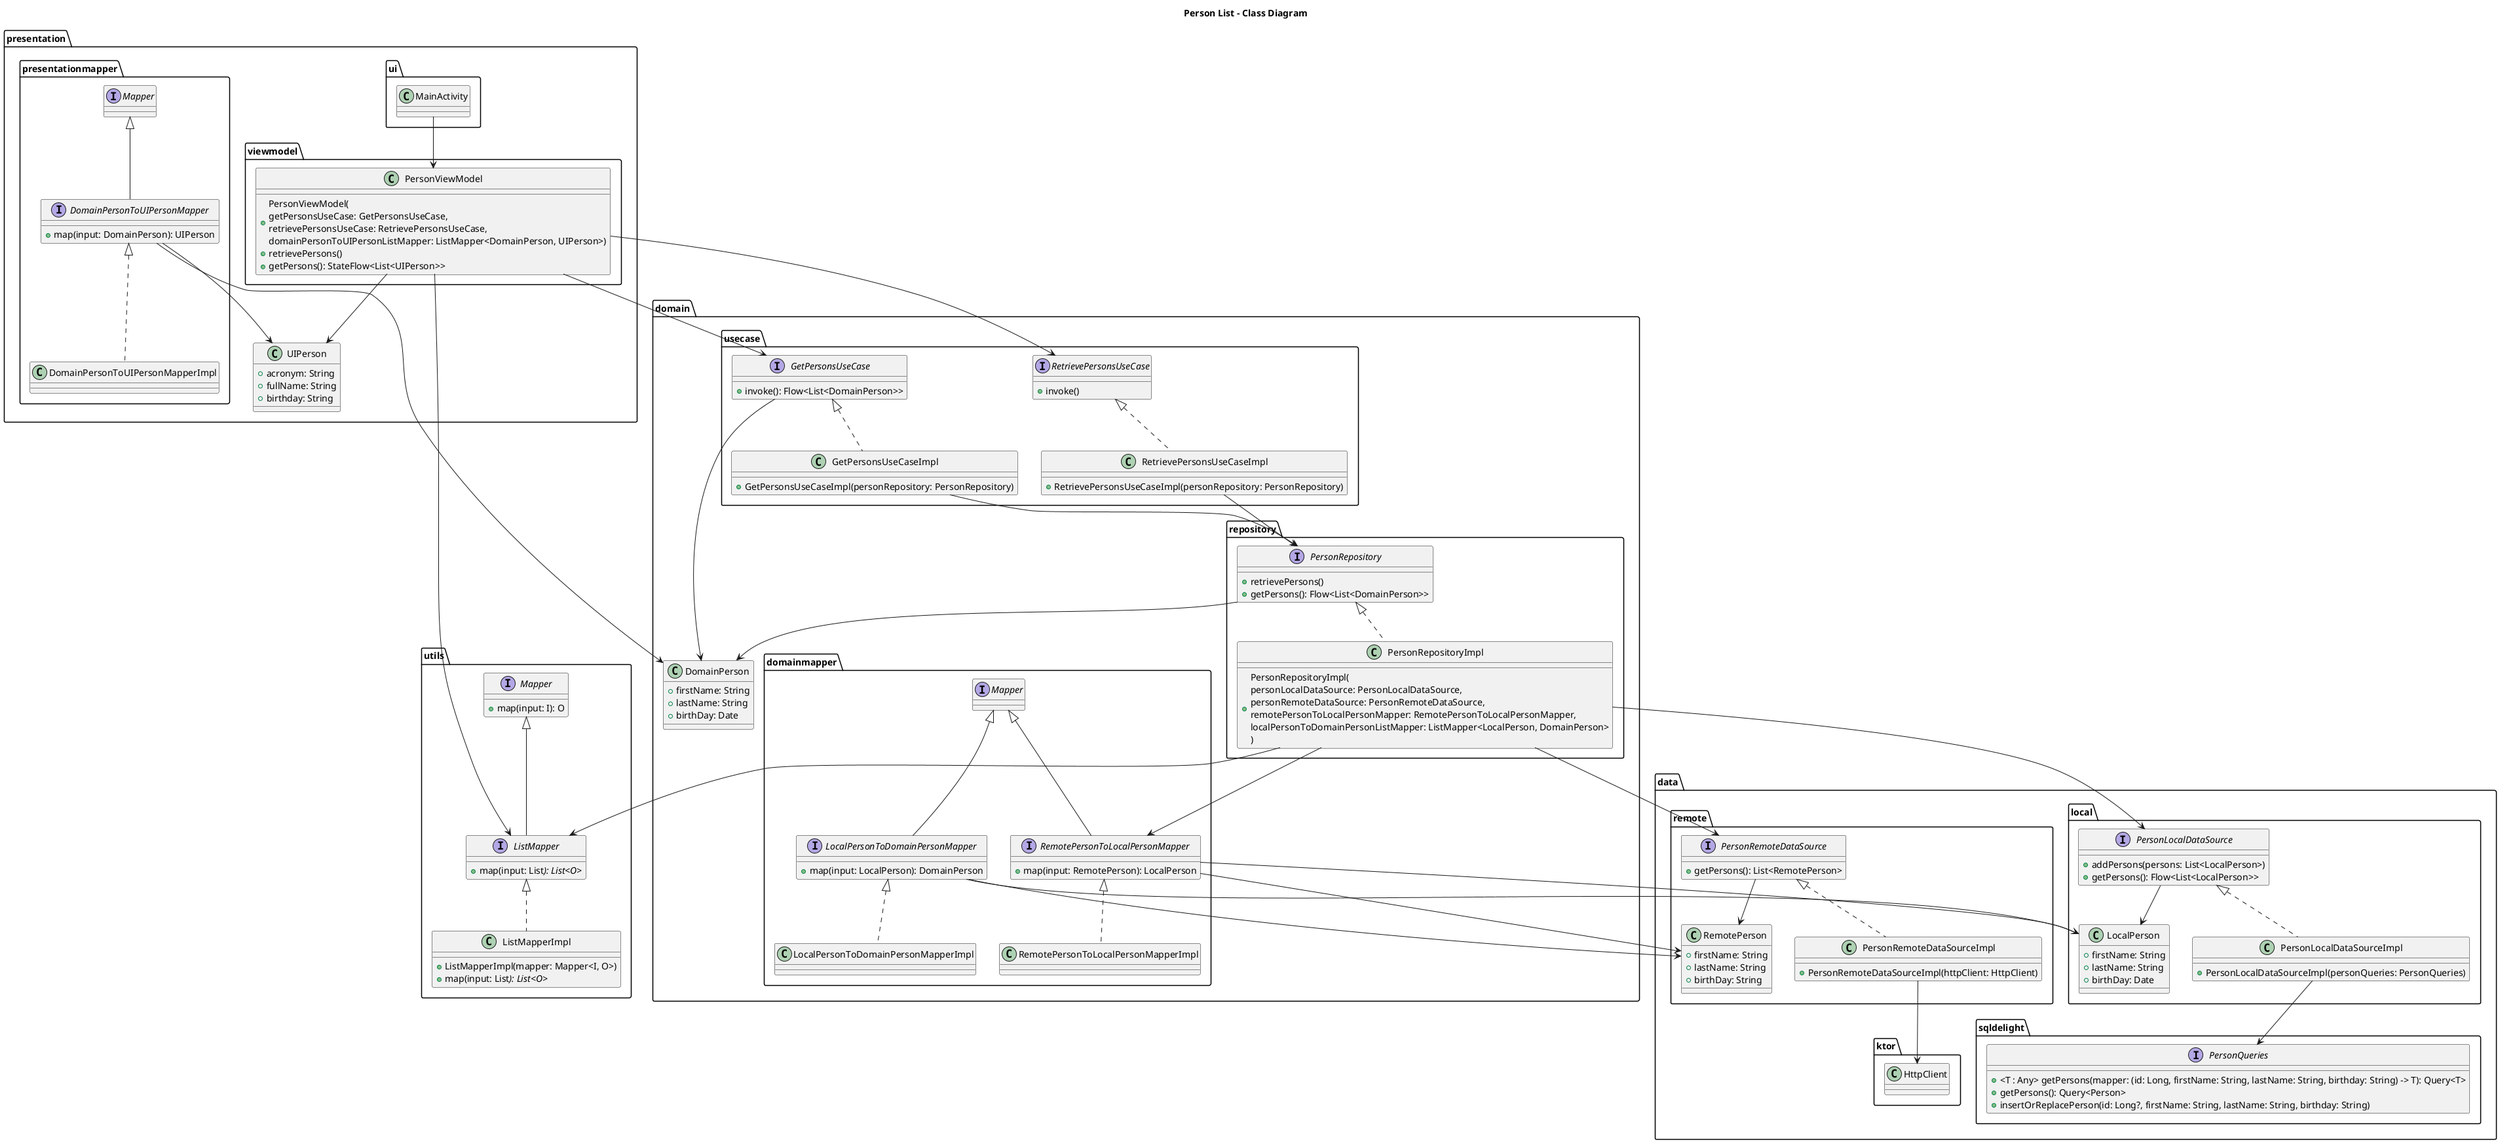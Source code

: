 @startuml

title Person List - Class Diagram

package utils {
interface Mapper {
+ map(input: I): O
}

interface ListMapper implements Mapper {
+ map(input: List<I>): List<O>
}

class ListMapperImpl implements ListMapper {
+ ListMapperImpl(mapper: Mapper<I, O>)
+ map(input: List<I>): List<O>
}
}

package presentation {

package ui {
class MainActivity
}

package viewmodel {
class PersonViewModel {
+ PersonViewModel(\ngetPersonsUseCase: GetPersonsUseCase,\nretrievePersonsUseCase: RetrievePersonsUseCase,\ndomainPersonToUIPersonListMapper: ListMapper<DomainPerson, UIPerson>)
+ retrievePersons()
+ getPersons(): StateFlow<List<UIPerson>>
}
}

package presentationmapper {
interface DomainPersonToUIPersonMapper implements Mapper {
+ map(input: DomainPerson): UIPerson
}

class DomainPersonToUIPersonMapperImpl implements DomainPersonToUIPersonMapper
}

class UIPerson {
+ acronym: String
+ fullName: String
+ birthday: String
}
}

package domain {

package usecase {
interface RetrievePersonsUseCase {
+ invoke()
}

class RetrievePersonsUseCaseImpl implements RetrievePersonsUseCase {
+ RetrievePersonsUseCaseImpl(personRepository: PersonRepository)
}

interface GetPersonsUseCase {
+ invoke(): Flow<List<DomainPerson>>
}

class GetPersonsUseCaseImpl implements GetPersonsUseCase {
+ GetPersonsUseCaseImpl(personRepository: PersonRepository)
}
}

package repository {
interface PersonRepository {
+ retrievePersons()
+ getPersons(): Flow<List<DomainPerson>>
}

class PersonRepositoryImpl implements PersonRepository {
+ PersonRepositoryImpl(\npersonLocalDataSource: PersonLocalDataSource,\npersonRemoteDataSource: PersonRemoteDataSource,\nremotePersonToLocalPersonMapper: RemotePersonToLocalPersonMapper,\nlocalPersonToDomainPersonListMapper: ListMapper<LocalPerson, DomainPerson>\n)
}
}

package domainmapper {
interface RemotePersonToLocalPersonMapper implements Mapper {
+ map(input: RemotePerson): LocalPerson
}

class RemotePersonToLocalPersonMapperImpl implements RemotePersonToLocalPersonMapper

interface LocalPersonToDomainPersonMapper implements Mapper {
+ map(input: LocalPerson): DomainPerson
}

class LocalPersonToDomainPersonMapperImpl implements LocalPersonToDomainPersonMapper
}

class DomainPerson {
+ firstName: String
+ lastName: String
+ birthDay: Date
}
}

package data {

package local {
interface PersonLocalDataSource {
+ addPersons(persons: List<LocalPerson>)
+ getPersons(): Flow<List<LocalPerson>>
}

class PersonLocalDataSourceImpl implements PersonLocalDataSource {
+ PersonLocalDataSourceImpl(personQueries: PersonQueries)
}

class LocalPerson {
+ firstName: String
+ lastName: String
+ birthDay: Date
}
}

package sqldelight {
interface PersonQueries {
+ <T : Any> getPersons(mapper: (id: Long, firstName: String, lastName: String, birthday: String) -> T): Query<T>
+ getPersons(): Query<Person>
+ insertOrReplacePerson(id: Long?, firstName: String, lastName: String, birthday: String)
}
}

package remote {
interface PersonRemoteDataSource {
+ getPersons(): List<RemotePerson>
}

class PersonRemoteDataSourceImpl implements PersonRemoteDataSource {
+ PersonRemoteDataSourceImpl(httpClient: HttpClient)
}

class RemotePerson {
+ firstName: String
+ lastName: String
+ birthDay: String
}
}

package ktor {
class HttpClient
}
}

MainActivity --> PersonViewModel
PersonViewModel --> UIPerson
PersonViewModel --> RetrievePersonsUseCase
PersonViewModel --> GetPersonsUseCase
PersonViewModel --> ListMapper
DomainPersonToUIPersonMapper --> UIPerson
RetrievePersonsUseCaseImpl --> PersonRepository
GetPersonsUseCaseImpl --> PersonRepository
GetPersonsUseCase --> DomainPerson
PersonRepository --> DomainPerson
DomainPersonToUIPersonMapper --> DomainPerson
RemotePersonToLocalPersonMapper --> RemotePerson
RemotePersonToLocalPersonMapper --> LocalPerson
LocalPersonToDomainPersonMapper --> RemotePerson
LocalPersonToDomainPersonMapper --> LocalPerson
PersonRepositoryImpl --> PersonLocalDataSource
PersonRepositoryImpl --> PersonRemoteDataSource
PersonRepositoryImpl --> RemotePersonToLocalPersonMapper
PersonRepositoryImpl --> ListMapper
PersonLocalDataSource --> LocalPerson
PersonRemoteDataSource --> RemotePerson
PersonLocalDataSourceImpl --> PersonQueries
PersonRemoteDataSourceImpl --> HttpClient

@enduml